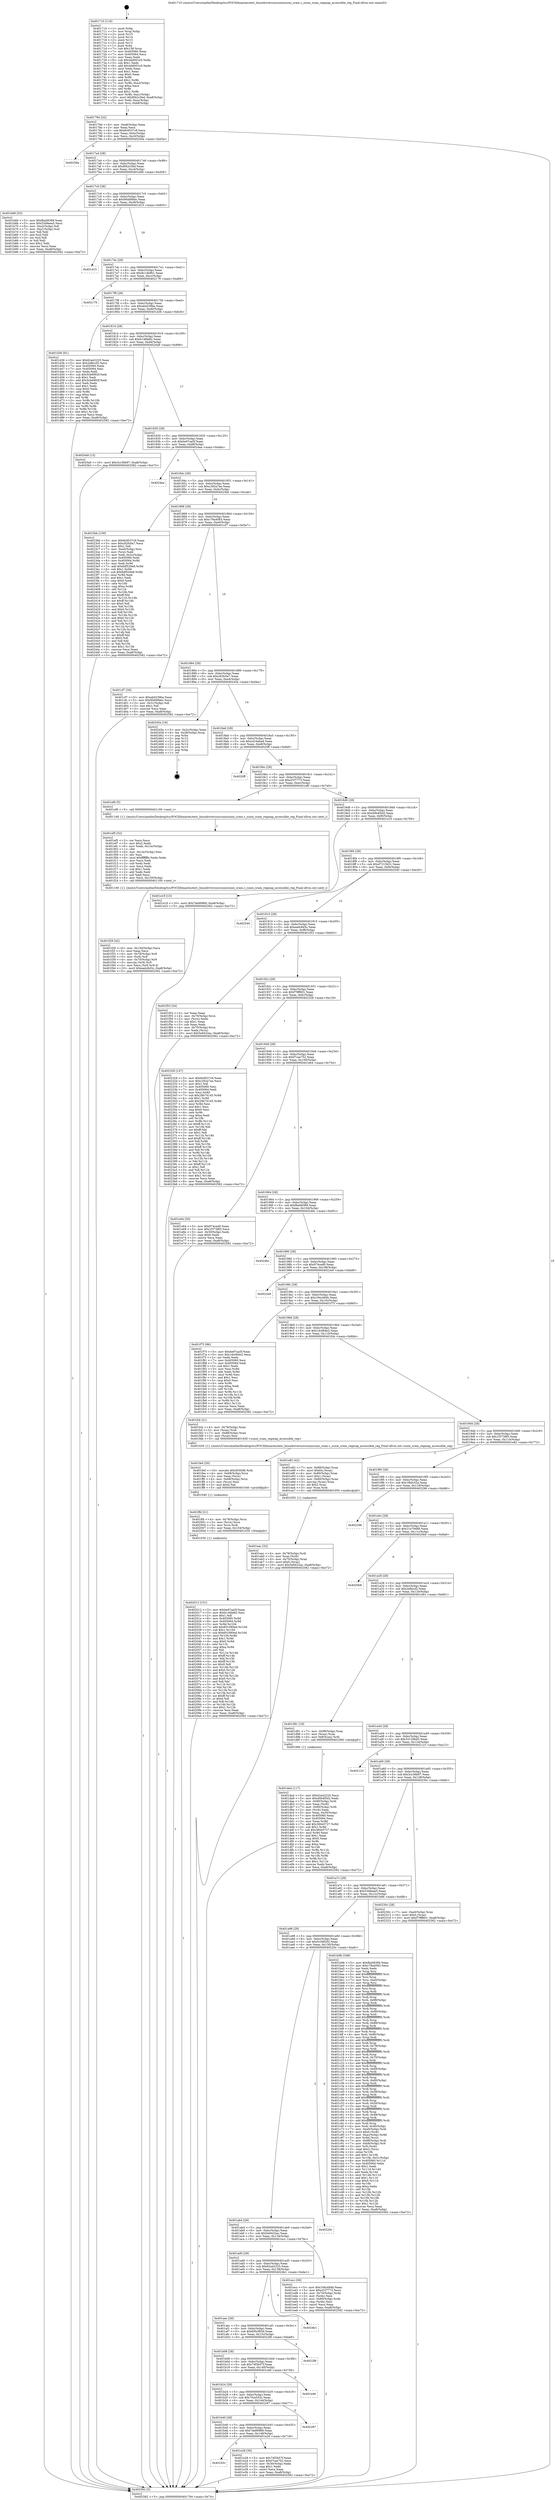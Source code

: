 digraph "0x401710" {
  label = "0x401710 (/mnt/c/Users/mathe/Desktop/tcc/POCII/binaries/extr_linuxdriverssocsunxisunxi_sram.c_sunxi_sram_regmap_accessible_reg_Final-ollvm.out::main(0))"
  labelloc = "t"
  node[shape=record]

  Entry [label="",width=0.3,height=0.3,shape=circle,fillcolor=black,style=filled]
  "0x401784" [label="{
     0x401784 [32]\l
     | [instrs]\l
     &nbsp;&nbsp;0x401784 \<+6\>: mov -0xa8(%rbp),%eax\l
     &nbsp;&nbsp;0x40178a \<+2\>: mov %eax,%ecx\l
     &nbsp;&nbsp;0x40178c \<+6\>: sub $0x8c9537c9,%ecx\l
     &nbsp;&nbsp;0x401792 \<+6\>: mov %eax,-0xbc(%rbp)\l
     &nbsp;&nbsp;0x401798 \<+6\>: mov %ecx,-0xc0(%rbp)\l
     &nbsp;&nbsp;0x40179e \<+6\>: je 000000000040256a \<main+0xe5a\>\l
  }"]
  "0x40256a" [label="{
     0x40256a\l
  }", style=dashed]
  "0x4017a4" [label="{
     0x4017a4 [28]\l
     | [instrs]\l
     &nbsp;&nbsp;0x4017a4 \<+5\>: jmp 00000000004017a9 \<main+0x99\>\l
     &nbsp;&nbsp;0x4017a9 \<+6\>: mov -0xbc(%rbp),%eax\l
     &nbsp;&nbsp;0x4017af \<+5\>: sub $0x8f42c5bd,%eax\l
     &nbsp;&nbsp;0x4017b4 \<+6\>: mov %eax,-0xc4(%rbp)\l
     &nbsp;&nbsp;0x4017ba \<+6\>: je 0000000000401b66 \<main+0x456\>\l
  }"]
  Exit [label="",width=0.3,height=0.3,shape=circle,fillcolor=black,style=filled,peripheries=2]
  "0x401b66" [label="{
     0x401b66 [53]\l
     | [instrs]\l
     &nbsp;&nbsp;0x401b66 \<+5\>: mov $0xfba08389,%eax\l
     &nbsp;&nbsp;0x401b6b \<+5\>: mov $0x53d9eee5,%ecx\l
     &nbsp;&nbsp;0x401b70 \<+6\>: mov -0xa2(%rbp),%dl\l
     &nbsp;&nbsp;0x401b76 \<+7\>: mov -0xa1(%rbp),%sil\l
     &nbsp;&nbsp;0x401b7d \<+3\>: mov %dl,%dil\l
     &nbsp;&nbsp;0x401b80 \<+3\>: and %sil,%dil\l
     &nbsp;&nbsp;0x401b83 \<+3\>: xor %sil,%dl\l
     &nbsp;&nbsp;0x401b86 \<+3\>: or %dl,%dil\l
     &nbsp;&nbsp;0x401b89 \<+4\>: test $0x1,%dil\l
     &nbsp;&nbsp;0x401b8d \<+3\>: cmovne %ecx,%eax\l
     &nbsp;&nbsp;0x401b90 \<+6\>: mov %eax,-0xa8(%rbp)\l
     &nbsp;&nbsp;0x401b96 \<+5\>: jmp 0000000000402582 \<main+0xe72\>\l
  }"]
  "0x4017c0" [label="{
     0x4017c0 [28]\l
     | [instrs]\l
     &nbsp;&nbsp;0x4017c0 \<+5\>: jmp 00000000004017c5 \<main+0xb5\>\l
     &nbsp;&nbsp;0x4017c5 \<+6\>: mov -0xbc(%rbp),%eax\l
     &nbsp;&nbsp;0x4017cb \<+5\>: sub $0x90dd9bbc,%eax\l
     &nbsp;&nbsp;0x4017d0 \<+6\>: mov %eax,-0xc8(%rbp)\l
     &nbsp;&nbsp;0x4017d6 \<+6\>: je 0000000000401d15 \<main+0x605\>\l
  }"]
  "0x402582" [label="{
     0x402582 [5]\l
     | [instrs]\l
     &nbsp;&nbsp;0x402582 \<+5\>: jmp 0000000000401784 \<main+0x74\>\l
  }"]
  "0x401710" [label="{
     0x401710 [116]\l
     | [instrs]\l
     &nbsp;&nbsp;0x401710 \<+1\>: push %rbp\l
     &nbsp;&nbsp;0x401711 \<+3\>: mov %rsp,%rbp\l
     &nbsp;&nbsp;0x401714 \<+2\>: push %r15\l
     &nbsp;&nbsp;0x401716 \<+2\>: push %r14\l
     &nbsp;&nbsp;0x401718 \<+2\>: push %r13\l
     &nbsp;&nbsp;0x40171a \<+2\>: push %r12\l
     &nbsp;&nbsp;0x40171c \<+1\>: push %rbx\l
     &nbsp;&nbsp;0x40171d \<+7\>: sub $0x158,%rsp\l
     &nbsp;&nbsp;0x401724 \<+7\>: mov 0x405060,%eax\l
     &nbsp;&nbsp;0x40172b \<+7\>: mov 0x405064,%ecx\l
     &nbsp;&nbsp;0x401732 \<+2\>: mov %eax,%edx\l
     &nbsp;&nbsp;0x401734 \<+6\>: sub $0x4dd001e5,%edx\l
     &nbsp;&nbsp;0x40173a \<+3\>: sub $0x1,%edx\l
     &nbsp;&nbsp;0x40173d \<+6\>: add $0x4dd001e5,%edx\l
     &nbsp;&nbsp;0x401743 \<+3\>: imul %edx,%eax\l
     &nbsp;&nbsp;0x401746 \<+3\>: and $0x1,%eax\l
     &nbsp;&nbsp;0x401749 \<+3\>: cmp $0x0,%eax\l
     &nbsp;&nbsp;0x40174c \<+4\>: sete %r8b\l
     &nbsp;&nbsp;0x401750 \<+4\>: and $0x1,%r8b\l
     &nbsp;&nbsp;0x401754 \<+7\>: mov %r8b,-0xa2(%rbp)\l
     &nbsp;&nbsp;0x40175b \<+3\>: cmp $0xa,%ecx\l
     &nbsp;&nbsp;0x40175e \<+4\>: setl %r8b\l
     &nbsp;&nbsp;0x401762 \<+4\>: and $0x1,%r8b\l
     &nbsp;&nbsp;0x401766 \<+7\>: mov %r8b,-0xa1(%rbp)\l
     &nbsp;&nbsp;0x40176d \<+10\>: movl $0x8f42c5bd,-0xa8(%rbp)\l
     &nbsp;&nbsp;0x401777 \<+6\>: mov %edi,-0xac(%rbp)\l
     &nbsp;&nbsp;0x40177d \<+7\>: mov %rsi,-0xb8(%rbp)\l
  }"]
  "0x402012" [label="{
     0x402012 [151]\l
     | [instrs]\l
     &nbsp;&nbsp;0x402012 \<+5\>: mov $0xbe97aa5f,%eax\l
     &nbsp;&nbsp;0x402017 \<+5\>: mov $0xb14fde82,%esi\l
     &nbsp;&nbsp;0x40201c \<+2\>: mov $0x1,%dl\l
     &nbsp;&nbsp;0x40201e \<+8\>: mov 0x405060,%r8d\l
     &nbsp;&nbsp;0x402026 \<+8\>: mov 0x405064,%r9d\l
     &nbsp;&nbsp;0x40202e \<+3\>: mov %r8d,%r10d\l
     &nbsp;&nbsp;0x402031 \<+7\>: add $0x601080ed,%r10d\l
     &nbsp;&nbsp;0x402038 \<+4\>: sub $0x1,%r10d\l
     &nbsp;&nbsp;0x40203c \<+7\>: sub $0x601080ed,%r10d\l
     &nbsp;&nbsp;0x402043 \<+4\>: imul %r10d,%r8d\l
     &nbsp;&nbsp;0x402047 \<+4\>: and $0x1,%r8d\l
     &nbsp;&nbsp;0x40204b \<+4\>: cmp $0x0,%r8d\l
     &nbsp;&nbsp;0x40204f \<+4\>: sete %r11b\l
     &nbsp;&nbsp;0x402053 \<+4\>: cmp $0xa,%r9d\l
     &nbsp;&nbsp;0x402057 \<+3\>: setl %bl\l
     &nbsp;&nbsp;0x40205a \<+3\>: mov %r11b,%r14b\l
     &nbsp;&nbsp;0x40205d \<+4\>: xor $0xff,%r14b\l
     &nbsp;&nbsp;0x402061 \<+3\>: mov %bl,%r15b\l
     &nbsp;&nbsp;0x402064 \<+4\>: xor $0xff,%r15b\l
     &nbsp;&nbsp;0x402068 \<+3\>: xor $0x0,%dl\l
     &nbsp;&nbsp;0x40206b \<+3\>: mov %r14b,%r12b\l
     &nbsp;&nbsp;0x40206e \<+4\>: and $0x0,%r12b\l
     &nbsp;&nbsp;0x402072 \<+3\>: and %dl,%r11b\l
     &nbsp;&nbsp;0x402075 \<+3\>: mov %r15b,%r13b\l
     &nbsp;&nbsp;0x402078 \<+4\>: and $0x0,%r13b\l
     &nbsp;&nbsp;0x40207c \<+2\>: and %dl,%bl\l
     &nbsp;&nbsp;0x40207e \<+3\>: or %r11b,%r12b\l
     &nbsp;&nbsp;0x402081 \<+3\>: or %bl,%r13b\l
     &nbsp;&nbsp;0x402084 \<+3\>: xor %r13b,%r12b\l
     &nbsp;&nbsp;0x402087 \<+3\>: or %r15b,%r14b\l
     &nbsp;&nbsp;0x40208a \<+4\>: xor $0xff,%r14b\l
     &nbsp;&nbsp;0x40208e \<+3\>: or $0x0,%dl\l
     &nbsp;&nbsp;0x402091 \<+3\>: and %dl,%r14b\l
     &nbsp;&nbsp;0x402094 \<+3\>: or %r14b,%r12b\l
     &nbsp;&nbsp;0x402097 \<+4\>: test $0x1,%r12b\l
     &nbsp;&nbsp;0x40209b \<+3\>: cmovne %esi,%eax\l
     &nbsp;&nbsp;0x40209e \<+6\>: mov %eax,-0xa8(%rbp)\l
     &nbsp;&nbsp;0x4020a4 \<+5\>: jmp 0000000000402582 \<main+0xe72\>\l
  }"]
  "0x401d15" [label="{
     0x401d15\l
  }", style=dashed]
  "0x4017dc" [label="{
     0x4017dc [28]\l
     | [instrs]\l
     &nbsp;&nbsp;0x4017dc \<+5\>: jmp 00000000004017e1 \<main+0xd1\>\l
     &nbsp;&nbsp;0x4017e1 \<+6\>: mov -0xbc(%rbp),%eax\l
     &nbsp;&nbsp;0x4017e7 \<+5\>: sub $0x9c14b9b1,%eax\l
     &nbsp;&nbsp;0x4017ec \<+6\>: mov %eax,-0xcc(%rbp)\l
     &nbsp;&nbsp;0x4017f2 \<+6\>: je 0000000000402179 \<main+0xa69\>\l
  }"]
  "0x401ffd" [label="{
     0x401ffd [21]\l
     | [instrs]\l
     &nbsp;&nbsp;0x401ffd \<+4\>: mov -0x78(%rbp),%rcx\l
     &nbsp;&nbsp;0x402001 \<+3\>: mov (%rcx),%rcx\l
     &nbsp;&nbsp;0x402004 \<+3\>: mov %rcx,%rdi\l
     &nbsp;&nbsp;0x402007 \<+6\>: mov %eax,-0x154(%rbp)\l
     &nbsp;&nbsp;0x40200d \<+5\>: call 0000000000401030 \<free@plt\>\l
     | [calls]\l
     &nbsp;&nbsp;0x401030 \{1\} (unknown)\l
  }"]
  "0x402179" [label="{
     0x402179\l
  }", style=dashed]
  "0x4017f8" [label="{
     0x4017f8 [28]\l
     | [instrs]\l
     &nbsp;&nbsp;0x4017f8 \<+5\>: jmp 00000000004017fd \<main+0xed\>\l
     &nbsp;&nbsp;0x4017fd \<+6\>: mov -0xbc(%rbp),%eax\l
     &nbsp;&nbsp;0x401803 \<+5\>: sub $0xabd239ba,%eax\l
     &nbsp;&nbsp;0x401808 \<+6\>: mov %eax,-0xd0(%rbp)\l
     &nbsp;&nbsp;0x40180e \<+6\>: je 0000000000401d36 \<main+0x626\>\l
  }"]
  "0x401fe0" [label="{
     0x401fe0 [29]\l
     | [instrs]\l
     &nbsp;&nbsp;0x401fe0 \<+10\>: movabs $0x4030d6,%rdi\l
     &nbsp;&nbsp;0x401fea \<+4\>: mov -0x68(%rbp),%rcx\l
     &nbsp;&nbsp;0x401fee \<+2\>: mov %eax,(%rcx)\l
     &nbsp;&nbsp;0x401ff0 \<+4\>: mov -0x68(%rbp),%rcx\l
     &nbsp;&nbsp;0x401ff4 \<+2\>: mov (%rcx),%esi\l
     &nbsp;&nbsp;0x401ff6 \<+2\>: mov $0x0,%al\l
     &nbsp;&nbsp;0x401ff8 \<+5\>: call 0000000000401040 \<printf@plt\>\l
     | [calls]\l
     &nbsp;&nbsp;0x401040 \{1\} (unknown)\l
  }"]
  "0x401d36" [label="{
     0x401d36 [91]\l
     | [instrs]\l
     &nbsp;&nbsp;0x401d36 \<+5\>: mov $0x62a42225,%eax\l
     &nbsp;&nbsp;0x401d3b \<+5\>: mov $0x2efbccf2,%ecx\l
     &nbsp;&nbsp;0x401d40 \<+7\>: mov 0x405060,%edx\l
     &nbsp;&nbsp;0x401d47 \<+7\>: mov 0x405064,%esi\l
     &nbsp;&nbsp;0x401d4e \<+2\>: mov %edx,%edi\l
     &nbsp;&nbsp;0x401d50 \<+6\>: sub $0x5cb6992f,%edi\l
     &nbsp;&nbsp;0x401d56 \<+3\>: sub $0x1,%edi\l
     &nbsp;&nbsp;0x401d59 \<+6\>: add $0x5cb6992f,%edi\l
     &nbsp;&nbsp;0x401d5f \<+3\>: imul %edi,%edx\l
     &nbsp;&nbsp;0x401d62 \<+3\>: and $0x1,%edx\l
     &nbsp;&nbsp;0x401d65 \<+3\>: cmp $0x0,%edx\l
     &nbsp;&nbsp;0x401d68 \<+4\>: sete %r8b\l
     &nbsp;&nbsp;0x401d6c \<+3\>: cmp $0xa,%esi\l
     &nbsp;&nbsp;0x401d6f \<+4\>: setl %r9b\l
     &nbsp;&nbsp;0x401d73 \<+3\>: mov %r8b,%r10b\l
     &nbsp;&nbsp;0x401d76 \<+3\>: and %r9b,%r10b\l
     &nbsp;&nbsp;0x401d79 \<+3\>: xor %r9b,%r8b\l
     &nbsp;&nbsp;0x401d7c \<+3\>: or %r8b,%r10b\l
     &nbsp;&nbsp;0x401d7f \<+4\>: test $0x1,%r10b\l
     &nbsp;&nbsp;0x401d83 \<+3\>: cmovne %ecx,%eax\l
     &nbsp;&nbsp;0x401d86 \<+6\>: mov %eax,-0xa8(%rbp)\l
     &nbsp;&nbsp;0x401d8c \<+5\>: jmp 0000000000402582 \<main+0xe72\>\l
  }"]
  "0x401814" [label="{
     0x401814 [28]\l
     | [instrs]\l
     &nbsp;&nbsp;0x401814 \<+5\>: jmp 0000000000401819 \<main+0x109\>\l
     &nbsp;&nbsp;0x401819 \<+6\>: mov -0xbc(%rbp),%eax\l
     &nbsp;&nbsp;0x40181f \<+5\>: sub $0xb14fde82,%eax\l
     &nbsp;&nbsp;0x401824 \<+6\>: mov %eax,-0xd4(%rbp)\l
     &nbsp;&nbsp;0x40182a \<+6\>: je 00000000004020a9 \<main+0x999\>\l
  }"]
  "0x401f29" [label="{
     0x401f29 [42]\l
     | [instrs]\l
     &nbsp;&nbsp;0x401f29 \<+6\>: mov -0x150(%rbp),%ecx\l
     &nbsp;&nbsp;0x401f2f \<+3\>: imul %eax,%ecx\l
     &nbsp;&nbsp;0x401f32 \<+4\>: mov -0x78(%rbp),%r8\l
     &nbsp;&nbsp;0x401f36 \<+3\>: mov (%r8),%r8\l
     &nbsp;&nbsp;0x401f39 \<+4\>: mov -0x70(%rbp),%r9\l
     &nbsp;&nbsp;0x401f3d \<+3\>: movslq (%r9),%r9\l
     &nbsp;&nbsp;0x401f40 \<+4\>: mov %ecx,(%r8,%r9,4)\l
     &nbsp;&nbsp;0x401f44 \<+10\>: movl $0xeadc6d3c,-0xa8(%rbp)\l
     &nbsp;&nbsp;0x401f4e \<+5\>: jmp 0000000000402582 \<main+0xe72\>\l
  }"]
  "0x4020a9" [label="{
     0x4020a9 [15]\l
     | [instrs]\l
     &nbsp;&nbsp;0x4020a9 \<+10\>: movl $0x3cc36b97,-0xa8(%rbp)\l
     &nbsp;&nbsp;0x4020b3 \<+5\>: jmp 0000000000402582 \<main+0xe72\>\l
  }"]
  "0x401830" [label="{
     0x401830 [28]\l
     | [instrs]\l
     &nbsp;&nbsp;0x401830 \<+5\>: jmp 0000000000401835 \<main+0x125\>\l
     &nbsp;&nbsp;0x401835 \<+6\>: mov -0xbc(%rbp),%eax\l
     &nbsp;&nbsp;0x40183b \<+5\>: sub $0xbe97aa5f,%eax\l
     &nbsp;&nbsp;0x401840 \<+6\>: mov %eax,-0xd8(%rbp)\l
     &nbsp;&nbsp;0x401846 \<+6\>: je 00000000004024ea \<main+0xdda\>\l
  }"]
  "0x401ef5" [label="{
     0x401ef5 [52]\l
     | [instrs]\l
     &nbsp;&nbsp;0x401ef5 \<+2\>: xor %ecx,%ecx\l
     &nbsp;&nbsp;0x401ef7 \<+5\>: mov $0x2,%edx\l
     &nbsp;&nbsp;0x401efc \<+6\>: mov %edx,-0x14c(%rbp)\l
     &nbsp;&nbsp;0x401f02 \<+1\>: cltd\l
     &nbsp;&nbsp;0x401f03 \<+6\>: mov -0x14c(%rbp),%esi\l
     &nbsp;&nbsp;0x401f09 \<+2\>: idiv %esi\l
     &nbsp;&nbsp;0x401f0b \<+6\>: imul $0xfffffffe,%edx,%edx\l
     &nbsp;&nbsp;0x401f11 \<+2\>: mov %ecx,%edi\l
     &nbsp;&nbsp;0x401f13 \<+2\>: sub %edx,%edi\l
     &nbsp;&nbsp;0x401f15 \<+2\>: mov %ecx,%edx\l
     &nbsp;&nbsp;0x401f17 \<+3\>: sub $0x1,%edx\l
     &nbsp;&nbsp;0x401f1a \<+2\>: add %edx,%edi\l
     &nbsp;&nbsp;0x401f1c \<+2\>: sub %edi,%ecx\l
     &nbsp;&nbsp;0x401f1e \<+6\>: mov %ecx,-0x150(%rbp)\l
     &nbsp;&nbsp;0x401f24 \<+5\>: call 0000000000401160 \<next_i\>\l
     | [calls]\l
     &nbsp;&nbsp;0x401160 \{1\} (/mnt/c/Users/mathe/Desktop/tcc/POCII/binaries/extr_linuxdriverssocsunxisunxi_sram.c_sunxi_sram_regmap_accessible_reg_Final-ollvm.out::next_i)\l
  }"]
  "0x4024ea" [label="{
     0x4024ea\l
  }", style=dashed]
  "0x40184c" [label="{
     0x40184c [28]\l
     | [instrs]\l
     &nbsp;&nbsp;0x40184c \<+5\>: jmp 0000000000401851 \<main+0x141\>\l
     &nbsp;&nbsp;0x401851 \<+6\>: mov -0xbc(%rbp),%eax\l
     &nbsp;&nbsp;0x401857 \<+5\>: sub $0xc292a7ae,%eax\l
     &nbsp;&nbsp;0x40185c \<+6\>: mov %eax,-0xdc(%rbp)\l
     &nbsp;&nbsp;0x401862 \<+6\>: je 00000000004023bb \<main+0xcab\>\l
  }"]
  "0x401eac" [label="{
     0x401eac [32]\l
     | [instrs]\l
     &nbsp;&nbsp;0x401eac \<+4\>: mov -0x78(%rbp),%rdi\l
     &nbsp;&nbsp;0x401eb0 \<+3\>: mov %rax,(%rdi)\l
     &nbsp;&nbsp;0x401eb3 \<+4\>: mov -0x70(%rbp),%rax\l
     &nbsp;&nbsp;0x401eb7 \<+6\>: movl $0x0,(%rax)\l
     &nbsp;&nbsp;0x401ebd \<+10\>: movl $0x5e9432ac,-0xa8(%rbp)\l
     &nbsp;&nbsp;0x401ec7 \<+5\>: jmp 0000000000402582 \<main+0xe72\>\l
  }"]
  "0x4023bb" [label="{
     0x4023bb [159]\l
     | [instrs]\l
     &nbsp;&nbsp;0x4023bb \<+5\>: mov $0x8c9537c9,%eax\l
     &nbsp;&nbsp;0x4023c0 \<+5\>: mov $0xc82fc0a7,%ecx\l
     &nbsp;&nbsp;0x4023c5 \<+2\>: mov $0x1,%dl\l
     &nbsp;&nbsp;0x4023c7 \<+7\>: mov -0xa0(%rbp),%rsi\l
     &nbsp;&nbsp;0x4023ce \<+2\>: mov (%rsi),%edi\l
     &nbsp;&nbsp;0x4023d0 \<+3\>: mov %edi,-0x2c(%rbp)\l
     &nbsp;&nbsp;0x4023d3 \<+7\>: mov 0x405060,%edi\l
     &nbsp;&nbsp;0x4023da \<+8\>: mov 0x405064,%r8d\l
     &nbsp;&nbsp;0x4023e2 \<+3\>: mov %edi,%r9d\l
     &nbsp;&nbsp;0x4023e5 \<+7\>: add $0x6df529e8,%r9d\l
     &nbsp;&nbsp;0x4023ec \<+4\>: sub $0x1,%r9d\l
     &nbsp;&nbsp;0x4023f0 \<+7\>: sub $0x6df529e8,%r9d\l
     &nbsp;&nbsp;0x4023f7 \<+4\>: imul %r9d,%edi\l
     &nbsp;&nbsp;0x4023fb \<+3\>: and $0x1,%edi\l
     &nbsp;&nbsp;0x4023fe \<+3\>: cmp $0x0,%edi\l
     &nbsp;&nbsp;0x402401 \<+4\>: sete %r10b\l
     &nbsp;&nbsp;0x402405 \<+4\>: cmp $0xa,%r8d\l
     &nbsp;&nbsp;0x402409 \<+4\>: setl %r11b\l
     &nbsp;&nbsp;0x40240d \<+3\>: mov %r10b,%bl\l
     &nbsp;&nbsp;0x402410 \<+3\>: xor $0xff,%bl\l
     &nbsp;&nbsp;0x402413 \<+3\>: mov %r11b,%r14b\l
     &nbsp;&nbsp;0x402416 \<+4\>: xor $0xff,%r14b\l
     &nbsp;&nbsp;0x40241a \<+3\>: xor $0x0,%dl\l
     &nbsp;&nbsp;0x40241d \<+3\>: mov %bl,%r15b\l
     &nbsp;&nbsp;0x402420 \<+4\>: and $0x0,%r15b\l
     &nbsp;&nbsp;0x402424 \<+3\>: and %dl,%r10b\l
     &nbsp;&nbsp;0x402427 \<+3\>: mov %r14b,%r12b\l
     &nbsp;&nbsp;0x40242a \<+4\>: and $0x0,%r12b\l
     &nbsp;&nbsp;0x40242e \<+3\>: and %dl,%r11b\l
     &nbsp;&nbsp;0x402431 \<+3\>: or %r10b,%r15b\l
     &nbsp;&nbsp;0x402434 \<+3\>: or %r11b,%r12b\l
     &nbsp;&nbsp;0x402437 \<+3\>: xor %r12b,%r15b\l
     &nbsp;&nbsp;0x40243a \<+3\>: or %r14b,%bl\l
     &nbsp;&nbsp;0x40243d \<+3\>: xor $0xff,%bl\l
     &nbsp;&nbsp;0x402440 \<+3\>: or $0x0,%dl\l
     &nbsp;&nbsp;0x402443 \<+2\>: and %dl,%bl\l
     &nbsp;&nbsp;0x402445 \<+3\>: or %bl,%r15b\l
     &nbsp;&nbsp;0x402448 \<+4\>: test $0x1,%r15b\l
     &nbsp;&nbsp;0x40244c \<+3\>: cmovne %ecx,%eax\l
     &nbsp;&nbsp;0x40244f \<+6\>: mov %eax,-0xa8(%rbp)\l
     &nbsp;&nbsp;0x402455 \<+5\>: jmp 0000000000402582 \<main+0xe72\>\l
  }"]
  "0x401868" [label="{
     0x401868 [28]\l
     | [instrs]\l
     &nbsp;&nbsp;0x401868 \<+5\>: jmp 000000000040186d \<main+0x15d\>\l
     &nbsp;&nbsp;0x40186d \<+6\>: mov -0xbc(%rbp),%eax\l
     &nbsp;&nbsp;0x401873 \<+5\>: sub $0xc78a4083,%eax\l
     &nbsp;&nbsp;0x401878 \<+6\>: mov %eax,-0xe0(%rbp)\l
     &nbsp;&nbsp;0x40187e \<+6\>: je 0000000000401cf7 \<main+0x5e7\>\l
  }"]
  "0x401b5c" [label="{
     0x401b5c\l
  }", style=dashed]
  "0x401cf7" [label="{
     0x401cf7 [30]\l
     | [instrs]\l
     &nbsp;&nbsp;0x401cf7 \<+5\>: mov $0xabd239ba,%eax\l
     &nbsp;&nbsp;0x401cfc \<+5\>: mov $0x90dd9bbc,%ecx\l
     &nbsp;&nbsp;0x401d01 \<+3\>: mov -0x31(%rbp),%dl\l
     &nbsp;&nbsp;0x401d04 \<+3\>: test $0x1,%dl\l
     &nbsp;&nbsp;0x401d07 \<+3\>: cmovne %ecx,%eax\l
     &nbsp;&nbsp;0x401d0a \<+6\>: mov %eax,-0xa8(%rbp)\l
     &nbsp;&nbsp;0x401d10 \<+5\>: jmp 0000000000402582 \<main+0xe72\>\l
  }"]
  "0x401884" [label="{
     0x401884 [28]\l
     | [instrs]\l
     &nbsp;&nbsp;0x401884 \<+5\>: jmp 0000000000401889 \<main+0x179\>\l
     &nbsp;&nbsp;0x401889 \<+6\>: mov -0xbc(%rbp),%eax\l
     &nbsp;&nbsp;0x40188f \<+5\>: sub $0xc82fc0a7,%eax\l
     &nbsp;&nbsp;0x401894 \<+6\>: mov %eax,-0xe4(%rbp)\l
     &nbsp;&nbsp;0x40189a \<+6\>: je 000000000040245a \<main+0xd4a\>\l
  }"]
  "0x401e28" [label="{
     0x401e28 [30]\l
     | [instrs]\l
     &nbsp;&nbsp;0x401e28 \<+5\>: mov $0x74f3b57f,%eax\l
     &nbsp;&nbsp;0x401e2d \<+5\>: mov $0xf7cae752,%ecx\l
     &nbsp;&nbsp;0x401e32 \<+3\>: mov -0x30(%rbp),%edx\l
     &nbsp;&nbsp;0x401e35 \<+3\>: cmp $0x1,%edx\l
     &nbsp;&nbsp;0x401e38 \<+3\>: cmovl %ecx,%eax\l
     &nbsp;&nbsp;0x401e3b \<+6\>: mov %eax,-0xa8(%rbp)\l
     &nbsp;&nbsp;0x401e41 \<+5\>: jmp 0000000000402582 \<main+0xe72\>\l
  }"]
  "0x40245a" [label="{
     0x40245a [18]\l
     | [instrs]\l
     &nbsp;&nbsp;0x40245a \<+3\>: mov -0x2c(%rbp),%eax\l
     &nbsp;&nbsp;0x40245d \<+4\>: lea -0x28(%rbp),%rsp\l
     &nbsp;&nbsp;0x402461 \<+1\>: pop %rbx\l
     &nbsp;&nbsp;0x402462 \<+2\>: pop %r12\l
     &nbsp;&nbsp;0x402464 \<+2\>: pop %r13\l
     &nbsp;&nbsp;0x402466 \<+2\>: pop %r14\l
     &nbsp;&nbsp;0x402468 \<+2\>: pop %r15\l
     &nbsp;&nbsp;0x40246a \<+1\>: pop %rbp\l
     &nbsp;&nbsp;0x40246b \<+1\>: ret\l
  }"]
  "0x4018a0" [label="{
     0x4018a0 [28]\l
     | [instrs]\l
     &nbsp;&nbsp;0x4018a0 \<+5\>: jmp 00000000004018a5 \<main+0x195\>\l
     &nbsp;&nbsp;0x4018a5 \<+6\>: mov -0xbc(%rbp),%eax\l
     &nbsp;&nbsp;0x4018ab \<+5\>: sub $0xcd16abad,%eax\l
     &nbsp;&nbsp;0x4018b0 \<+6\>: mov %eax,-0xe8(%rbp)\l
     &nbsp;&nbsp;0x4018b6 \<+6\>: je 00000000004020ff \<main+0x9ef\>\l
  }"]
  "0x401b40" [label="{
     0x401b40 [28]\l
     | [instrs]\l
     &nbsp;&nbsp;0x401b40 \<+5\>: jmp 0000000000401b45 \<main+0x435\>\l
     &nbsp;&nbsp;0x401b45 \<+6\>: mov -0xbc(%rbp),%eax\l
     &nbsp;&nbsp;0x401b4b \<+5\>: sub $0x7de89989,%eax\l
     &nbsp;&nbsp;0x401b50 \<+6\>: mov %eax,-0x148(%rbp)\l
     &nbsp;&nbsp;0x401b56 \<+6\>: je 0000000000401e28 \<main+0x718\>\l
  }"]
  "0x4020ff" [label="{
     0x4020ff\l
  }", style=dashed]
  "0x4018bc" [label="{
     0x4018bc [28]\l
     | [instrs]\l
     &nbsp;&nbsp;0x4018bc \<+5\>: jmp 00000000004018c1 \<main+0x1b1\>\l
     &nbsp;&nbsp;0x4018c1 \<+6\>: mov -0xbc(%rbp),%eax\l
     &nbsp;&nbsp;0x4018c7 \<+5\>: sub $0xcf1f7773,%eax\l
     &nbsp;&nbsp;0x4018cc \<+6\>: mov %eax,-0xec(%rbp)\l
     &nbsp;&nbsp;0x4018d2 \<+6\>: je 0000000000401ef0 \<main+0x7e0\>\l
  }"]
  "0x402287" [label="{
     0x402287\l
  }", style=dashed]
  "0x401ef0" [label="{
     0x401ef0 [5]\l
     | [instrs]\l
     &nbsp;&nbsp;0x401ef0 \<+5\>: call 0000000000401160 \<next_i\>\l
     | [calls]\l
     &nbsp;&nbsp;0x401160 \{1\} (/mnt/c/Users/mathe/Desktop/tcc/POCII/binaries/extr_linuxdriverssocsunxisunxi_sram.c_sunxi_sram_regmap_accessible_reg_Final-ollvm.out::next_i)\l
  }"]
  "0x4018d8" [label="{
     0x4018d8 [28]\l
     | [instrs]\l
     &nbsp;&nbsp;0x4018d8 \<+5\>: jmp 00000000004018dd \<main+0x1cd\>\l
     &nbsp;&nbsp;0x4018dd \<+6\>: mov -0xbc(%rbp),%eax\l
     &nbsp;&nbsp;0x4018e3 \<+5\>: sub $0xd0b4f5d2,%eax\l
     &nbsp;&nbsp;0x4018e8 \<+6\>: mov %eax,-0xf0(%rbp)\l
     &nbsp;&nbsp;0x4018ee \<+6\>: je 0000000000401e19 \<main+0x709\>\l
  }"]
  "0x401b24" [label="{
     0x401b24 [28]\l
     | [instrs]\l
     &nbsp;&nbsp;0x401b24 \<+5\>: jmp 0000000000401b29 \<main+0x419\>\l
     &nbsp;&nbsp;0x401b29 \<+6\>: mov -0xbc(%rbp),%eax\l
     &nbsp;&nbsp;0x401b2f \<+5\>: sub $0x75ce552c,%eax\l
     &nbsp;&nbsp;0x401b34 \<+6\>: mov %eax,-0x144(%rbp)\l
     &nbsp;&nbsp;0x401b3a \<+6\>: je 0000000000402287 \<main+0xb77\>\l
  }"]
  "0x401e19" [label="{
     0x401e19 [15]\l
     | [instrs]\l
     &nbsp;&nbsp;0x401e19 \<+10\>: movl $0x7de89989,-0xa8(%rbp)\l
     &nbsp;&nbsp;0x401e23 \<+5\>: jmp 0000000000402582 \<main+0xe72\>\l
  }"]
  "0x4018f4" [label="{
     0x4018f4 [28]\l
     | [instrs]\l
     &nbsp;&nbsp;0x4018f4 \<+5\>: jmp 00000000004018f9 \<main+0x1e9\>\l
     &nbsp;&nbsp;0x4018f9 \<+6\>: mov -0xbc(%rbp),%eax\l
     &nbsp;&nbsp;0x4018ff \<+5\>: sub $0xd7215b51,%eax\l
     &nbsp;&nbsp;0x401904 \<+6\>: mov %eax,-0xf4(%rbp)\l
     &nbsp;&nbsp;0x40190a \<+6\>: je 0000000000402540 \<main+0xe30\>\l
  }"]
  "0x401e46" [label="{
     0x401e46\l
  }", style=dashed]
  "0x402540" [label="{
     0x402540\l
  }", style=dashed]
  "0x401910" [label="{
     0x401910 [28]\l
     | [instrs]\l
     &nbsp;&nbsp;0x401910 \<+5\>: jmp 0000000000401915 \<main+0x205\>\l
     &nbsp;&nbsp;0x401915 \<+6\>: mov -0xbc(%rbp),%eax\l
     &nbsp;&nbsp;0x40191b \<+5\>: sub $0xeadc6d3c,%eax\l
     &nbsp;&nbsp;0x401920 \<+6\>: mov %eax,-0xf8(%rbp)\l
     &nbsp;&nbsp;0x401926 \<+6\>: je 0000000000401f53 \<main+0x843\>\l
  }"]
  "0x401b08" [label="{
     0x401b08 [28]\l
     | [instrs]\l
     &nbsp;&nbsp;0x401b08 \<+5\>: jmp 0000000000401b0d \<main+0x3fd\>\l
     &nbsp;&nbsp;0x401b0d \<+6\>: mov -0xbc(%rbp),%eax\l
     &nbsp;&nbsp;0x401b13 \<+5\>: sub $0x74f3b57f,%eax\l
     &nbsp;&nbsp;0x401b18 \<+6\>: mov %eax,-0x140(%rbp)\l
     &nbsp;&nbsp;0x401b1e \<+6\>: je 0000000000401e46 \<main+0x736\>\l
  }"]
  "0x401f53" [label="{
     0x401f53 [34]\l
     | [instrs]\l
     &nbsp;&nbsp;0x401f53 \<+2\>: xor %eax,%eax\l
     &nbsp;&nbsp;0x401f55 \<+4\>: mov -0x70(%rbp),%rcx\l
     &nbsp;&nbsp;0x401f59 \<+2\>: mov (%rcx),%edx\l
     &nbsp;&nbsp;0x401f5b \<+3\>: sub $0x1,%eax\l
     &nbsp;&nbsp;0x401f5e \<+2\>: sub %eax,%edx\l
     &nbsp;&nbsp;0x401f60 \<+4\>: mov -0x70(%rbp),%rcx\l
     &nbsp;&nbsp;0x401f64 \<+2\>: mov %edx,(%rcx)\l
     &nbsp;&nbsp;0x401f66 \<+10\>: movl $0x5e9432ac,-0xa8(%rbp)\l
     &nbsp;&nbsp;0x401f70 \<+5\>: jmp 0000000000402582 \<main+0xe72\>\l
  }"]
  "0x40192c" [label="{
     0x40192c [28]\l
     | [instrs]\l
     &nbsp;&nbsp;0x40192c \<+5\>: jmp 0000000000401931 \<main+0x221\>\l
     &nbsp;&nbsp;0x401931 \<+6\>: mov -0xbc(%rbp),%eax\l
     &nbsp;&nbsp;0x401937 \<+5\>: sub $0xf79ff601,%eax\l
     &nbsp;&nbsp;0x40193c \<+6\>: mov %eax,-0xfc(%rbp)\l
     &nbsp;&nbsp;0x401942 \<+6\>: je 0000000000402328 \<main+0xc18\>\l
  }"]
  "0x4022f8" [label="{
     0x4022f8\l
  }", style=dashed]
  "0x402328" [label="{
     0x402328 [147]\l
     | [instrs]\l
     &nbsp;&nbsp;0x402328 \<+5\>: mov $0x8c9537c9,%eax\l
     &nbsp;&nbsp;0x40232d \<+5\>: mov $0xc292a7ae,%ecx\l
     &nbsp;&nbsp;0x402332 \<+2\>: mov $0x1,%dl\l
     &nbsp;&nbsp;0x402334 \<+7\>: mov 0x405060,%esi\l
     &nbsp;&nbsp;0x40233b \<+7\>: mov 0x405064,%edi\l
     &nbsp;&nbsp;0x402342 \<+3\>: mov %esi,%r8d\l
     &nbsp;&nbsp;0x402345 \<+7\>: sub $0x29b74145,%r8d\l
     &nbsp;&nbsp;0x40234c \<+4\>: sub $0x1,%r8d\l
     &nbsp;&nbsp;0x402350 \<+7\>: add $0x29b74145,%r8d\l
     &nbsp;&nbsp;0x402357 \<+4\>: imul %r8d,%esi\l
     &nbsp;&nbsp;0x40235b \<+3\>: and $0x1,%esi\l
     &nbsp;&nbsp;0x40235e \<+3\>: cmp $0x0,%esi\l
     &nbsp;&nbsp;0x402361 \<+4\>: sete %r9b\l
     &nbsp;&nbsp;0x402365 \<+3\>: cmp $0xa,%edi\l
     &nbsp;&nbsp;0x402368 \<+4\>: setl %r10b\l
     &nbsp;&nbsp;0x40236c \<+3\>: mov %r9b,%r11b\l
     &nbsp;&nbsp;0x40236f \<+4\>: xor $0xff,%r11b\l
     &nbsp;&nbsp;0x402373 \<+3\>: mov %r10b,%bl\l
     &nbsp;&nbsp;0x402376 \<+3\>: xor $0xff,%bl\l
     &nbsp;&nbsp;0x402379 \<+3\>: xor $0x1,%dl\l
     &nbsp;&nbsp;0x40237c \<+3\>: mov %r11b,%r14b\l
     &nbsp;&nbsp;0x40237f \<+4\>: and $0xff,%r14b\l
     &nbsp;&nbsp;0x402383 \<+3\>: and %dl,%r9b\l
     &nbsp;&nbsp;0x402386 \<+3\>: mov %bl,%r15b\l
     &nbsp;&nbsp;0x402389 \<+4\>: and $0xff,%r15b\l
     &nbsp;&nbsp;0x40238d \<+3\>: and %dl,%r10b\l
     &nbsp;&nbsp;0x402390 \<+3\>: or %r9b,%r14b\l
     &nbsp;&nbsp;0x402393 \<+3\>: or %r10b,%r15b\l
     &nbsp;&nbsp;0x402396 \<+3\>: xor %r15b,%r14b\l
     &nbsp;&nbsp;0x402399 \<+3\>: or %bl,%r11b\l
     &nbsp;&nbsp;0x40239c \<+4\>: xor $0xff,%r11b\l
     &nbsp;&nbsp;0x4023a0 \<+3\>: or $0x1,%dl\l
     &nbsp;&nbsp;0x4023a3 \<+3\>: and %dl,%r11b\l
     &nbsp;&nbsp;0x4023a6 \<+3\>: or %r11b,%r14b\l
     &nbsp;&nbsp;0x4023a9 \<+4\>: test $0x1,%r14b\l
     &nbsp;&nbsp;0x4023ad \<+3\>: cmovne %ecx,%eax\l
     &nbsp;&nbsp;0x4023b0 \<+6\>: mov %eax,-0xa8(%rbp)\l
     &nbsp;&nbsp;0x4023b6 \<+5\>: jmp 0000000000402582 \<main+0xe72\>\l
  }"]
  "0x401948" [label="{
     0x401948 [28]\l
     | [instrs]\l
     &nbsp;&nbsp;0x401948 \<+5\>: jmp 000000000040194d \<main+0x23d\>\l
     &nbsp;&nbsp;0x40194d \<+6\>: mov -0xbc(%rbp),%eax\l
     &nbsp;&nbsp;0x401953 \<+5\>: sub $0xf7cae752,%eax\l
     &nbsp;&nbsp;0x401958 \<+6\>: mov %eax,-0x100(%rbp)\l
     &nbsp;&nbsp;0x40195e \<+6\>: je 0000000000401e64 \<main+0x754\>\l
  }"]
  "0x401aec" [label="{
     0x401aec [28]\l
     | [instrs]\l
     &nbsp;&nbsp;0x401aec \<+5\>: jmp 0000000000401af1 \<main+0x3e1\>\l
     &nbsp;&nbsp;0x401af1 \<+6\>: mov -0xbc(%rbp),%eax\l
     &nbsp;&nbsp;0x401af7 \<+5\>: sub $0x695cf83d,%eax\l
     &nbsp;&nbsp;0x401afc \<+6\>: mov %eax,-0x13c(%rbp)\l
     &nbsp;&nbsp;0x401b02 \<+6\>: je 00000000004022f8 \<main+0xbe8\>\l
  }"]
  "0x401e64" [label="{
     0x401e64 [30]\l
     | [instrs]\l
     &nbsp;&nbsp;0x401e64 \<+5\>: mov $0x974ced0,%eax\l
     &nbsp;&nbsp;0x401e69 \<+5\>: mov $0x1f3738f3,%ecx\l
     &nbsp;&nbsp;0x401e6e \<+3\>: mov -0x30(%rbp),%edx\l
     &nbsp;&nbsp;0x401e71 \<+3\>: cmp $0x0,%edx\l
     &nbsp;&nbsp;0x401e74 \<+3\>: cmove %ecx,%eax\l
     &nbsp;&nbsp;0x401e77 \<+6\>: mov %eax,-0xa8(%rbp)\l
     &nbsp;&nbsp;0x401e7d \<+5\>: jmp 0000000000402582 \<main+0xe72\>\l
  }"]
  "0x401964" [label="{
     0x401964 [28]\l
     | [instrs]\l
     &nbsp;&nbsp;0x401964 \<+5\>: jmp 0000000000401969 \<main+0x259\>\l
     &nbsp;&nbsp;0x401969 \<+6\>: mov -0xbc(%rbp),%eax\l
     &nbsp;&nbsp;0x40196f \<+5\>: sub $0xfba08389,%eax\l
     &nbsp;&nbsp;0x401974 \<+6\>: mov %eax,-0x104(%rbp)\l
     &nbsp;&nbsp;0x40197a \<+6\>: je 000000000040246c \<main+0xd5c\>\l
  }"]
  "0x4024b1" [label="{
     0x4024b1\l
  }", style=dashed]
  "0x40246c" [label="{
     0x40246c\l
  }", style=dashed]
  "0x401980" [label="{
     0x401980 [28]\l
     | [instrs]\l
     &nbsp;&nbsp;0x401980 \<+5\>: jmp 0000000000401985 \<main+0x275\>\l
     &nbsp;&nbsp;0x401985 \<+6\>: mov -0xbc(%rbp),%eax\l
     &nbsp;&nbsp;0x40198b \<+5\>: sub $0x974ced0,%eax\l
     &nbsp;&nbsp;0x401990 \<+6\>: mov %eax,-0x108(%rbp)\l
     &nbsp;&nbsp;0x401996 \<+6\>: je 00000000004022e9 \<main+0xbd9\>\l
  }"]
  "0x401ad0" [label="{
     0x401ad0 [28]\l
     | [instrs]\l
     &nbsp;&nbsp;0x401ad0 \<+5\>: jmp 0000000000401ad5 \<main+0x3c5\>\l
     &nbsp;&nbsp;0x401ad5 \<+6\>: mov -0xbc(%rbp),%eax\l
     &nbsp;&nbsp;0x401adb \<+5\>: sub $0x62a42225,%eax\l
     &nbsp;&nbsp;0x401ae0 \<+6\>: mov %eax,-0x138(%rbp)\l
     &nbsp;&nbsp;0x401ae6 \<+6\>: je 00000000004024b1 \<main+0xda1\>\l
  }"]
  "0x4022e9" [label="{
     0x4022e9\l
  }", style=dashed]
  "0x40199c" [label="{
     0x40199c [28]\l
     | [instrs]\l
     &nbsp;&nbsp;0x40199c \<+5\>: jmp 00000000004019a1 \<main+0x291\>\l
     &nbsp;&nbsp;0x4019a1 \<+6\>: mov -0xbc(%rbp),%eax\l
     &nbsp;&nbsp;0x4019a7 \<+5\>: sub $0x194c494b,%eax\l
     &nbsp;&nbsp;0x4019ac \<+6\>: mov %eax,-0x10c(%rbp)\l
     &nbsp;&nbsp;0x4019b2 \<+6\>: je 0000000000401f75 \<main+0x865\>\l
  }"]
  "0x401ecc" [label="{
     0x401ecc [36]\l
     | [instrs]\l
     &nbsp;&nbsp;0x401ecc \<+5\>: mov $0x194c494b,%eax\l
     &nbsp;&nbsp;0x401ed1 \<+5\>: mov $0xcf1f7773,%ecx\l
     &nbsp;&nbsp;0x401ed6 \<+4\>: mov -0x70(%rbp),%rdx\l
     &nbsp;&nbsp;0x401eda \<+2\>: mov (%rdx),%esi\l
     &nbsp;&nbsp;0x401edc \<+4\>: mov -0x80(%rbp),%rdx\l
     &nbsp;&nbsp;0x401ee0 \<+2\>: cmp (%rdx),%esi\l
     &nbsp;&nbsp;0x401ee2 \<+3\>: cmovl %ecx,%eax\l
     &nbsp;&nbsp;0x401ee5 \<+6\>: mov %eax,-0xa8(%rbp)\l
     &nbsp;&nbsp;0x401eeb \<+5\>: jmp 0000000000402582 \<main+0xe72\>\l
  }"]
  "0x401f75" [label="{
     0x401f75 [86]\l
     | [instrs]\l
     &nbsp;&nbsp;0x401f75 \<+5\>: mov $0xbe97aa5f,%eax\l
     &nbsp;&nbsp;0x401f7a \<+5\>: mov $0x1dc084e2,%ecx\l
     &nbsp;&nbsp;0x401f7f \<+2\>: xor %edx,%edx\l
     &nbsp;&nbsp;0x401f81 \<+7\>: mov 0x405060,%esi\l
     &nbsp;&nbsp;0x401f88 \<+7\>: mov 0x405064,%edi\l
     &nbsp;&nbsp;0x401f8f \<+3\>: sub $0x1,%edx\l
     &nbsp;&nbsp;0x401f92 \<+3\>: mov %esi,%r8d\l
     &nbsp;&nbsp;0x401f95 \<+3\>: add %edx,%r8d\l
     &nbsp;&nbsp;0x401f98 \<+4\>: imul %r8d,%esi\l
     &nbsp;&nbsp;0x401f9c \<+3\>: and $0x1,%esi\l
     &nbsp;&nbsp;0x401f9f \<+3\>: cmp $0x0,%esi\l
     &nbsp;&nbsp;0x401fa2 \<+4\>: sete %r9b\l
     &nbsp;&nbsp;0x401fa6 \<+3\>: cmp $0xa,%edi\l
     &nbsp;&nbsp;0x401fa9 \<+4\>: setl %r10b\l
     &nbsp;&nbsp;0x401fad \<+3\>: mov %r9b,%r11b\l
     &nbsp;&nbsp;0x401fb0 \<+3\>: and %r10b,%r11b\l
     &nbsp;&nbsp;0x401fb3 \<+3\>: xor %r10b,%r9b\l
     &nbsp;&nbsp;0x401fb6 \<+3\>: or %r9b,%r11b\l
     &nbsp;&nbsp;0x401fb9 \<+4\>: test $0x1,%r11b\l
     &nbsp;&nbsp;0x401fbd \<+3\>: cmovne %ecx,%eax\l
     &nbsp;&nbsp;0x401fc0 \<+6\>: mov %eax,-0xa8(%rbp)\l
     &nbsp;&nbsp;0x401fc6 \<+5\>: jmp 0000000000402582 \<main+0xe72\>\l
  }"]
  "0x4019b8" [label="{
     0x4019b8 [28]\l
     | [instrs]\l
     &nbsp;&nbsp;0x4019b8 \<+5\>: jmp 00000000004019bd \<main+0x2ad\>\l
     &nbsp;&nbsp;0x4019bd \<+6\>: mov -0xbc(%rbp),%eax\l
     &nbsp;&nbsp;0x4019c3 \<+5\>: sub $0x1dc084e2,%eax\l
     &nbsp;&nbsp;0x4019c8 \<+6\>: mov %eax,-0x110(%rbp)\l
     &nbsp;&nbsp;0x4019ce \<+6\>: je 0000000000401fcb \<main+0x8bb\>\l
  }"]
  "0x401ab4" [label="{
     0x401ab4 [28]\l
     | [instrs]\l
     &nbsp;&nbsp;0x401ab4 \<+5\>: jmp 0000000000401ab9 \<main+0x3a9\>\l
     &nbsp;&nbsp;0x401ab9 \<+6\>: mov -0xbc(%rbp),%eax\l
     &nbsp;&nbsp;0x401abf \<+5\>: sub $0x5e9432ac,%eax\l
     &nbsp;&nbsp;0x401ac4 \<+6\>: mov %eax,-0x134(%rbp)\l
     &nbsp;&nbsp;0x401aca \<+6\>: je 0000000000401ecc \<main+0x7bc\>\l
  }"]
  "0x401fcb" [label="{
     0x401fcb [21]\l
     | [instrs]\l
     &nbsp;&nbsp;0x401fcb \<+4\>: mov -0x78(%rbp),%rax\l
     &nbsp;&nbsp;0x401fcf \<+3\>: mov (%rax),%rdi\l
     &nbsp;&nbsp;0x401fd2 \<+7\>: mov -0x88(%rbp),%rax\l
     &nbsp;&nbsp;0x401fd9 \<+2\>: mov (%rax),%esi\l
     &nbsp;&nbsp;0x401fdb \<+5\>: call 0000000000401630 \<sunxi_sram_regmap_accessible_reg\>\l
     | [calls]\l
     &nbsp;&nbsp;0x401630 \{1\} (/mnt/c/Users/mathe/Desktop/tcc/POCII/binaries/extr_linuxdriverssocsunxisunxi_sram.c_sunxi_sram_regmap_accessible_reg_Final-ollvm.out::sunxi_sram_regmap_accessible_reg)\l
  }"]
  "0x4019d4" [label="{
     0x4019d4 [28]\l
     | [instrs]\l
     &nbsp;&nbsp;0x4019d4 \<+5\>: jmp 00000000004019d9 \<main+0x2c9\>\l
     &nbsp;&nbsp;0x4019d9 \<+6\>: mov -0xbc(%rbp),%eax\l
     &nbsp;&nbsp;0x4019df \<+5\>: sub $0x1f3738f3,%eax\l
     &nbsp;&nbsp;0x4019e4 \<+6\>: mov %eax,-0x114(%rbp)\l
     &nbsp;&nbsp;0x4019ea \<+6\>: je 0000000000401e82 \<main+0x772\>\l
  }"]
  "0x40220c" [label="{
     0x40220c\l
  }", style=dashed]
  "0x401e82" [label="{
     0x401e82 [42]\l
     | [instrs]\l
     &nbsp;&nbsp;0x401e82 \<+7\>: mov -0x88(%rbp),%rax\l
     &nbsp;&nbsp;0x401e89 \<+6\>: movl $0x64,(%rax)\l
     &nbsp;&nbsp;0x401e8f \<+4\>: mov -0x80(%rbp),%rax\l
     &nbsp;&nbsp;0x401e93 \<+6\>: movl $0x1,(%rax)\l
     &nbsp;&nbsp;0x401e99 \<+4\>: mov -0x80(%rbp),%rax\l
     &nbsp;&nbsp;0x401e9d \<+3\>: movslq (%rax),%rax\l
     &nbsp;&nbsp;0x401ea0 \<+4\>: shl $0x2,%rax\l
     &nbsp;&nbsp;0x401ea4 \<+3\>: mov %rax,%rdi\l
     &nbsp;&nbsp;0x401ea7 \<+5\>: call 0000000000401050 \<malloc@plt\>\l
     | [calls]\l
     &nbsp;&nbsp;0x401050 \{1\} (unknown)\l
  }"]
  "0x4019f0" [label="{
     0x4019f0 [28]\l
     | [instrs]\l
     &nbsp;&nbsp;0x4019f0 \<+5\>: jmp 00000000004019f5 \<main+0x2e5\>\l
     &nbsp;&nbsp;0x4019f5 \<+6\>: mov -0xbc(%rbp),%eax\l
     &nbsp;&nbsp;0x4019fb \<+5\>: sub $0x1fb0c52a,%eax\l
     &nbsp;&nbsp;0x401a00 \<+6\>: mov %eax,-0x118(%rbp)\l
     &nbsp;&nbsp;0x401a06 \<+6\>: je 0000000000402296 \<main+0xb86\>\l
  }"]
  "0x401da4" [label="{
     0x401da4 [117]\l
     | [instrs]\l
     &nbsp;&nbsp;0x401da4 \<+5\>: mov $0x62a42225,%ecx\l
     &nbsp;&nbsp;0x401da9 \<+5\>: mov $0xd0b4f5d2,%edx\l
     &nbsp;&nbsp;0x401dae \<+7\>: mov -0x90(%rbp),%rdi\l
     &nbsp;&nbsp;0x401db5 \<+2\>: mov %eax,(%rdi)\l
     &nbsp;&nbsp;0x401db7 \<+7\>: mov -0x90(%rbp),%rdi\l
     &nbsp;&nbsp;0x401dbe \<+2\>: mov (%rdi),%eax\l
     &nbsp;&nbsp;0x401dc0 \<+3\>: mov %eax,-0x30(%rbp)\l
     &nbsp;&nbsp;0x401dc3 \<+7\>: mov 0x405060,%eax\l
     &nbsp;&nbsp;0x401dca \<+7\>: mov 0x405064,%esi\l
     &nbsp;&nbsp;0x401dd1 \<+3\>: mov %eax,%r8d\l
     &nbsp;&nbsp;0x401dd4 \<+7\>: add $0x360e5727,%r8d\l
     &nbsp;&nbsp;0x401ddb \<+4\>: sub $0x1,%r8d\l
     &nbsp;&nbsp;0x401ddf \<+7\>: sub $0x360e5727,%r8d\l
     &nbsp;&nbsp;0x401de6 \<+4\>: imul %r8d,%eax\l
     &nbsp;&nbsp;0x401dea \<+3\>: and $0x1,%eax\l
     &nbsp;&nbsp;0x401ded \<+3\>: cmp $0x0,%eax\l
     &nbsp;&nbsp;0x401df0 \<+4\>: sete %r9b\l
     &nbsp;&nbsp;0x401df4 \<+3\>: cmp $0xa,%esi\l
     &nbsp;&nbsp;0x401df7 \<+4\>: setl %r10b\l
     &nbsp;&nbsp;0x401dfb \<+3\>: mov %r9b,%r11b\l
     &nbsp;&nbsp;0x401dfe \<+3\>: and %r10b,%r11b\l
     &nbsp;&nbsp;0x401e01 \<+3\>: xor %r10b,%r9b\l
     &nbsp;&nbsp;0x401e04 \<+3\>: or %r9b,%r11b\l
     &nbsp;&nbsp;0x401e07 \<+4\>: test $0x1,%r11b\l
     &nbsp;&nbsp;0x401e0b \<+3\>: cmovne %edx,%ecx\l
     &nbsp;&nbsp;0x401e0e \<+6\>: mov %ecx,-0xa8(%rbp)\l
     &nbsp;&nbsp;0x401e14 \<+5\>: jmp 0000000000402582 \<main+0xe72\>\l
  }"]
  "0x402296" [label="{
     0x402296\l
  }", style=dashed]
  "0x401a0c" [label="{
     0x401a0c [28]\l
     | [instrs]\l
     &nbsp;&nbsp;0x401a0c \<+5\>: jmp 0000000000401a11 \<main+0x301\>\l
     &nbsp;&nbsp;0x401a11 \<+6\>: mov -0xbc(%rbp),%eax\l
     &nbsp;&nbsp;0x401a17 \<+5\>: sub $0x21e79488,%eax\l
     &nbsp;&nbsp;0x401a1c \<+6\>: mov %eax,-0x11c(%rbp)\l
     &nbsp;&nbsp;0x401a22 \<+6\>: je 00000000004020b8 \<main+0x9a8\>\l
  }"]
  "0x401a98" [label="{
     0x401a98 [28]\l
     | [instrs]\l
     &nbsp;&nbsp;0x401a98 \<+5\>: jmp 0000000000401a9d \<main+0x38d\>\l
     &nbsp;&nbsp;0x401a9d \<+6\>: mov -0xbc(%rbp),%eax\l
     &nbsp;&nbsp;0x401aa3 \<+5\>: sub $0x5c3682f2,%eax\l
     &nbsp;&nbsp;0x401aa8 \<+6\>: mov %eax,-0x130(%rbp)\l
     &nbsp;&nbsp;0x401aae \<+6\>: je 000000000040220c \<main+0xafc\>\l
  }"]
  "0x4020b8" [label="{
     0x4020b8\l
  }", style=dashed]
  "0x401a28" [label="{
     0x401a28 [28]\l
     | [instrs]\l
     &nbsp;&nbsp;0x401a28 \<+5\>: jmp 0000000000401a2d \<main+0x31d\>\l
     &nbsp;&nbsp;0x401a2d \<+6\>: mov -0xbc(%rbp),%eax\l
     &nbsp;&nbsp;0x401a33 \<+5\>: sub $0x2efbccf2,%eax\l
     &nbsp;&nbsp;0x401a38 \<+6\>: mov %eax,-0x120(%rbp)\l
     &nbsp;&nbsp;0x401a3e \<+6\>: je 0000000000401d91 \<main+0x681\>\l
  }"]
  "0x401b9b" [label="{
     0x401b9b [348]\l
     | [instrs]\l
     &nbsp;&nbsp;0x401b9b \<+5\>: mov $0xfba08389,%eax\l
     &nbsp;&nbsp;0x401ba0 \<+5\>: mov $0xc78a4083,%ecx\l
     &nbsp;&nbsp;0x401ba5 \<+2\>: xor %edx,%edx\l
     &nbsp;&nbsp;0x401ba7 \<+3\>: mov %rsp,%rsi\l
     &nbsp;&nbsp;0x401baa \<+4\>: add $0xfffffffffffffff0,%rsi\l
     &nbsp;&nbsp;0x401bae \<+3\>: mov %rsi,%rsp\l
     &nbsp;&nbsp;0x401bb1 \<+7\>: mov %rsi,-0xa0(%rbp)\l
     &nbsp;&nbsp;0x401bb8 \<+3\>: mov %rsp,%rsi\l
     &nbsp;&nbsp;0x401bbb \<+4\>: add $0xfffffffffffffff0,%rsi\l
     &nbsp;&nbsp;0x401bbf \<+3\>: mov %rsi,%rsp\l
     &nbsp;&nbsp;0x401bc2 \<+3\>: mov %rsp,%rdi\l
     &nbsp;&nbsp;0x401bc5 \<+4\>: add $0xfffffffffffffff0,%rdi\l
     &nbsp;&nbsp;0x401bc9 \<+3\>: mov %rdi,%rsp\l
     &nbsp;&nbsp;0x401bcc \<+7\>: mov %rdi,-0x98(%rbp)\l
     &nbsp;&nbsp;0x401bd3 \<+3\>: mov %rsp,%rdi\l
     &nbsp;&nbsp;0x401bd6 \<+4\>: add $0xfffffffffffffff0,%rdi\l
     &nbsp;&nbsp;0x401bda \<+3\>: mov %rdi,%rsp\l
     &nbsp;&nbsp;0x401bdd \<+7\>: mov %rdi,-0x90(%rbp)\l
     &nbsp;&nbsp;0x401be4 \<+3\>: mov %rsp,%rdi\l
     &nbsp;&nbsp;0x401be7 \<+4\>: add $0xfffffffffffffff0,%rdi\l
     &nbsp;&nbsp;0x401beb \<+3\>: mov %rdi,%rsp\l
     &nbsp;&nbsp;0x401bee \<+7\>: mov %rdi,-0x88(%rbp)\l
     &nbsp;&nbsp;0x401bf5 \<+3\>: mov %rsp,%rdi\l
     &nbsp;&nbsp;0x401bf8 \<+4\>: add $0xfffffffffffffff0,%rdi\l
     &nbsp;&nbsp;0x401bfc \<+3\>: mov %rdi,%rsp\l
     &nbsp;&nbsp;0x401bff \<+4\>: mov %rdi,-0x80(%rbp)\l
     &nbsp;&nbsp;0x401c03 \<+3\>: mov %rsp,%rdi\l
     &nbsp;&nbsp;0x401c06 \<+4\>: add $0xfffffffffffffff0,%rdi\l
     &nbsp;&nbsp;0x401c0a \<+3\>: mov %rdi,%rsp\l
     &nbsp;&nbsp;0x401c0d \<+4\>: mov %rdi,-0x78(%rbp)\l
     &nbsp;&nbsp;0x401c11 \<+3\>: mov %rsp,%rdi\l
     &nbsp;&nbsp;0x401c14 \<+4\>: add $0xfffffffffffffff0,%rdi\l
     &nbsp;&nbsp;0x401c18 \<+3\>: mov %rdi,%rsp\l
     &nbsp;&nbsp;0x401c1b \<+4\>: mov %rdi,-0x70(%rbp)\l
     &nbsp;&nbsp;0x401c1f \<+3\>: mov %rsp,%rdi\l
     &nbsp;&nbsp;0x401c22 \<+4\>: add $0xfffffffffffffff0,%rdi\l
     &nbsp;&nbsp;0x401c26 \<+3\>: mov %rdi,%rsp\l
     &nbsp;&nbsp;0x401c29 \<+4\>: mov %rdi,-0x68(%rbp)\l
     &nbsp;&nbsp;0x401c2d \<+3\>: mov %rsp,%rdi\l
     &nbsp;&nbsp;0x401c30 \<+4\>: add $0xfffffffffffffff0,%rdi\l
     &nbsp;&nbsp;0x401c34 \<+3\>: mov %rdi,%rsp\l
     &nbsp;&nbsp;0x401c37 \<+4\>: mov %rdi,-0x60(%rbp)\l
     &nbsp;&nbsp;0x401c3b \<+3\>: mov %rsp,%rdi\l
     &nbsp;&nbsp;0x401c3e \<+4\>: add $0xfffffffffffffff0,%rdi\l
     &nbsp;&nbsp;0x401c42 \<+3\>: mov %rdi,%rsp\l
     &nbsp;&nbsp;0x401c45 \<+4\>: mov %rdi,-0x58(%rbp)\l
     &nbsp;&nbsp;0x401c49 \<+3\>: mov %rsp,%rdi\l
     &nbsp;&nbsp;0x401c4c \<+4\>: add $0xfffffffffffffff0,%rdi\l
     &nbsp;&nbsp;0x401c50 \<+3\>: mov %rdi,%rsp\l
     &nbsp;&nbsp;0x401c53 \<+4\>: mov %rdi,-0x50(%rbp)\l
     &nbsp;&nbsp;0x401c57 \<+3\>: mov %rsp,%rdi\l
     &nbsp;&nbsp;0x401c5a \<+4\>: add $0xfffffffffffffff0,%rdi\l
     &nbsp;&nbsp;0x401c5e \<+3\>: mov %rdi,%rsp\l
     &nbsp;&nbsp;0x401c61 \<+4\>: mov %rdi,-0x48(%rbp)\l
     &nbsp;&nbsp;0x401c65 \<+3\>: mov %rsp,%rdi\l
     &nbsp;&nbsp;0x401c68 \<+4\>: add $0xfffffffffffffff0,%rdi\l
     &nbsp;&nbsp;0x401c6c \<+3\>: mov %rdi,%rsp\l
     &nbsp;&nbsp;0x401c6f \<+4\>: mov %rdi,-0x40(%rbp)\l
     &nbsp;&nbsp;0x401c73 \<+7\>: mov -0xa0(%rbp),%rdi\l
     &nbsp;&nbsp;0x401c7a \<+6\>: movl $0x0,(%rdi)\l
     &nbsp;&nbsp;0x401c80 \<+7\>: mov -0xac(%rbp),%r8d\l
     &nbsp;&nbsp;0x401c87 \<+3\>: mov %r8d,(%rsi)\l
     &nbsp;&nbsp;0x401c8a \<+7\>: mov -0x98(%rbp),%rdi\l
     &nbsp;&nbsp;0x401c91 \<+7\>: mov -0xb8(%rbp),%r9\l
     &nbsp;&nbsp;0x401c98 \<+3\>: mov %r9,(%rdi)\l
     &nbsp;&nbsp;0x401c9b \<+3\>: cmpl $0x2,(%rsi)\l
     &nbsp;&nbsp;0x401c9e \<+4\>: setne %r10b\l
     &nbsp;&nbsp;0x401ca2 \<+4\>: and $0x1,%r10b\l
     &nbsp;&nbsp;0x401ca6 \<+4\>: mov %r10b,-0x31(%rbp)\l
     &nbsp;&nbsp;0x401caa \<+8\>: mov 0x405060,%r11d\l
     &nbsp;&nbsp;0x401cb2 \<+7\>: mov 0x405064,%ebx\l
     &nbsp;&nbsp;0x401cb9 \<+3\>: sub $0x1,%edx\l
     &nbsp;&nbsp;0x401cbc \<+3\>: mov %r11d,%r14d\l
     &nbsp;&nbsp;0x401cbf \<+3\>: add %edx,%r14d\l
     &nbsp;&nbsp;0x401cc2 \<+4\>: imul %r14d,%r11d\l
     &nbsp;&nbsp;0x401cc6 \<+4\>: and $0x1,%r11d\l
     &nbsp;&nbsp;0x401cca \<+4\>: cmp $0x0,%r11d\l
     &nbsp;&nbsp;0x401cce \<+4\>: sete %r10b\l
     &nbsp;&nbsp;0x401cd2 \<+3\>: cmp $0xa,%ebx\l
     &nbsp;&nbsp;0x401cd5 \<+4\>: setl %r15b\l
     &nbsp;&nbsp;0x401cd9 \<+3\>: mov %r10b,%r12b\l
     &nbsp;&nbsp;0x401cdc \<+3\>: and %r15b,%r12b\l
     &nbsp;&nbsp;0x401cdf \<+3\>: xor %r15b,%r10b\l
     &nbsp;&nbsp;0x401ce2 \<+3\>: or %r10b,%r12b\l
     &nbsp;&nbsp;0x401ce5 \<+4\>: test $0x1,%r12b\l
     &nbsp;&nbsp;0x401ce9 \<+3\>: cmovne %ecx,%eax\l
     &nbsp;&nbsp;0x401cec \<+6\>: mov %eax,-0xa8(%rbp)\l
     &nbsp;&nbsp;0x401cf2 \<+5\>: jmp 0000000000402582 \<main+0xe72\>\l
  }"]
  "0x401d91" [label="{
     0x401d91 [19]\l
     | [instrs]\l
     &nbsp;&nbsp;0x401d91 \<+7\>: mov -0x98(%rbp),%rax\l
     &nbsp;&nbsp;0x401d98 \<+3\>: mov (%rax),%rax\l
     &nbsp;&nbsp;0x401d9b \<+4\>: mov 0x8(%rax),%rdi\l
     &nbsp;&nbsp;0x401d9f \<+5\>: call 0000000000401060 \<atoi@plt\>\l
     | [calls]\l
     &nbsp;&nbsp;0x401060 \{1\} (unknown)\l
  }"]
  "0x401a44" [label="{
     0x401a44 [28]\l
     | [instrs]\l
     &nbsp;&nbsp;0x401a44 \<+5\>: jmp 0000000000401a49 \<main+0x339\>\l
     &nbsp;&nbsp;0x401a49 \<+6\>: mov -0xbc(%rbp),%eax\l
     &nbsp;&nbsp;0x401a4f \<+5\>: sub $0x33129bd5,%eax\l
     &nbsp;&nbsp;0x401a54 \<+6\>: mov %eax,-0x124(%rbp)\l
     &nbsp;&nbsp;0x401a5a \<+6\>: je 0000000000402123 \<main+0xa13\>\l
  }"]
  "0x401a7c" [label="{
     0x401a7c [28]\l
     | [instrs]\l
     &nbsp;&nbsp;0x401a7c \<+5\>: jmp 0000000000401a81 \<main+0x371\>\l
     &nbsp;&nbsp;0x401a81 \<+6\>: mov -0xbc(%rbp),%eax\l
     &nbsp;&nbsp;0x401a87 \<+5\>: sub $0x53d9eee5,%eax\l
     &nbsp;&nbsp;0x401a8c \<+6\>: mov %eax,-0x12c(%rbp)\l
     &nbsp;&nbsp;0x401a92 \<+6\>: je 0000000000401b9b \<main+0x48b\>\l
  }"]
  "0x402123" [label="{
     0x402123\l
  }", style=dashed]
  "0x401a60" [label="{
     0x401a60 [28]\l
     | [instrs]\l
     &nbsp;&nbsp;0x401a60 \<+5\>: jmp 0000000000401a65 \<main+0x355\>\l
     &nbsp;&nbsp;0x401a65 \<+6\>: mov -0xbc(%rbp),%eax\l
     &nbsp;&nbsp;0x401a6b \<+5\>: sub $0x3cc36b97,%eax\l
     &nbsp;&nbsp;0x401a70 \<+6\>: mov %eax,-0x128(%rbp)\l
     &nbsp;&nbsp;0x401a76 \<+6\>: je 000000000040230c \<main+0xbfc\>\l
  }"]
  "0x40230c" [label="{
     0x40230c [28]\l
     | [instrs]\l
     &nbsp;&nbsp;0x40230c \<+7\>: mov -0xa0(%rbp),%rax\l
     &nbsp;&nbsp;0x402313 \<+6\>: movl $0x0,(%rax)\l
     &nbsp;&nbsp;0x402319 \<+10\>: movl $0xf79ff601,-0xa8(%rbp)\l
     &nbsp;&nbsp;0x402323 \<+5\>: jmp 0000000000402582 \<main+0xe72\>\l
  }"]
  Entry -> "0x401710" [label=" 1"]
  "0x401784" -> "0x40256a" [label=" 0"]
  "0x401784" -> "0x4017a4" [label=" 20"]
  "0x40245a" -> Exit [label=" 1"]
  "0x4017a4" -> "0x401b66" [label=" 1"]
  "0x4017a4" -> "0x4017c0" [label=" 19"]
  "0x401b66" -> "0x402582" [label=" 1"]
  "0x401710" -> "0x401784" [label=" 1"]
  "0x402582" -> "0x401784" [label=" 19"]
  "0x4023bb" -> "0x402582" [label=" 1"]
  "0x4017c0" -> "0x401d15" [label=" 0"]
  "0x4017c0" -> "0x4017dc" [label=" 19"]
  "0x402328" -> "0x402582" [label=" 1"]
  "0x4017dc" -> "0x402179" [label=" 0"]
  "0x4017dc" -> "0x4017f8" [label=" 19"]
  "0x40230c" -> "0x402582" [label=" 1"]
  "0x4017f8" -> "0x401d36" [label=" 1"]
  "0x4017f8" -> "0x401814" [label=" 18"]
  "0x4020a9" -> "0x402582" [label=" 1"]
  "0x401814" -> "0x4020a9" [label=" 1"]
  "0x401814" -> "0x401830" [label=" 17"]
  "0x402012" -> "0x402582" [label=" 1"]
  "0x401830" -> "0x4024ea" [label=" 0"]
  "0x401830" -> "0x40184c" [label=" 17"]
  "0x401ffd" -> "0x402012" [label=" 1"]
  "0x40184c" -> "0x4023bb" [label=" 1"]
  "0x40184c" -> "0x401868" [label=" 16"]
  "0x401fe0" -> "0x401ffd" [label=" 1"]
  "0x401868" -> "0x401cf7" [label=" 1"]
  "0x401868" -> "0x401884" [label=" 15"]
  "0x401fcb" -> "0x401fe0" [label=" 1"]
  "0x401884" -> "0x40245a" [label=" 1"]
  "0x401884" -> "0x4018a0" [label=" 14"]
  "0x401f75" -> "0x402582" [label=" 1"]
  "0x4018a0" -> "0x4020ff" [label=" 0"]
  "0x4018a0" -> "0x4018bc" [label=" 14"]
  "0x401f29" -> "0x402582" [label=" 1"]
  "0x4018bc" -> "0x401ef0" [label=" 1"]
  "0x4018bc" -> "0x4018d8" [label=" 13"]
  "0x401ef5" -> "0x401f29" [label=" 1"]
  "0x4018d8" -> "0x401e19" [label=" 1"]
  "0x4018d8" -> "0x4018f4" [label=" 12"]
  "0x401ecc" -> "0x402582" [label=" 2"]
  "0x4018f4" -> "0x402540" [label=" 0"]
  "0x4018f4" -> "0x401910" [label=" 12"]
  "0x401eac" -> "0x402582" [label=" 1"]
  "0x401910" -> "0x401f53" [label=" 1"]
  "0x401910" -> "0x40192c" [label=" 11"]
  "0x401e64" -> "0x402582" [label=" 1"]
  "0x40192c" -> "0x402328" [label=" 1"]
  "0x40192c" -> "0x401948" [label=" 10"]
  "0x401e28" -> "0x402582" [label=" 1"]
  "0x401948" -> "0x401e64" [label=" 1"]
  "0x401948" -> "0x401964" [label=" 9"]
  "0x401b40" -> "0x401e28" [label=" 1"]
  "0x401964" -> "0x40246c" [label=" 0"]
  "0x401964" -> "0x401980" [label=" 9"]
  "0x401f53" -> "0x402582" [label=" 1"]
  "0x401980" -> "0x4022e9" [label=" 0"]
  "0x401980" -> "0x40199c" [label=" 9"]
  "0x401b24" -> "0x402287" [label=" 0"]
  "0x40199c" -> "0x401f75" [label=" 1"]
  "0x40199c" -> "0x4019b8" [label=" 8"]
  "0x401ef0" -> "0x401ef5" [label=" 1"]
  "0x4019b8" -> "0x401fcb" [label=" 1"]
  "0x4019b8" -> "0x4019d4" [label=" 7"]
  "0x401b08" -> "0x401e46" [label=" 0"]
  "0x4019d4" -> "0x401e82" [label=" 1"]
  "0x4019d4" -> "0x4019f0" [label=" 6"]
  "0x401e82" -> "0x401eac" [label=" 1"]
  "0x4019f0" -> "0x402296" [label=" 0"]
  "0x4019f0" -> "0x401a0c" [label=" 6"]
  "0x401aec" -> "0x4022f8" [label=" 0"]
  "0x401a0c" -> "0x4020b8" [label=" 0"]
  "0x401a0c" -> "0x401a28" [label=" 6"]
  "0x401ad0" -> "0x401aec" [label=" 1"]
  "0x401a28" -> "0x401d91" [label=" 1"]
  "0x401a28" -> "0x401a44" [label=" 5"]
  "0x401ad0" -> "0x4024b1" [label=" 0"]
  "0x401a44" -> "0x402123" [label=" 0"]
  "0x401a44" -> "0x401a60" [label=" 5"]
  "0x401ab4" -> "0x401ad0" [label=" 1"]
  "0x401a60" -> "0x40230c" [label=" 1"]
  "0x401a60" -> "0x401a7c" [label=" 4"]
  "0x401b24" -> "0x401b40" [label=" 1"]
  "0x401a7c" -> "0x401b9b" [label=" 1"]
  "0x401a7c" -> "0x401a98" [label=" 3"]
  "0x401b40" -> "0x401b5c" [label=" 0"]
  "0x401b9b" -> "0x402582" [label=" 1"]
  "0x401cf7" -> "0x402582" [label=" 1"]
  "0x401d36" -> "0x402582" [label=" 1"]
  "0x401d91" -> "0x401da4" [label=" 1"]
  "0x401da4" -> "0x402582" [label=" 1"]
  "0x401e19" -> "0x402582" [label=" 1"]
  "0x401aec" -> "0x401b08" [label=" 1"]
  "0x401a98" -> "0x40220c" [label=" 0"]
  "0x401a98" -> "0x401ab4" [label=" 3"]
  "0x401b08" -> "0x401b24" [label=" 1"]
  "0x401ab4" -> "0x401ecc" [label=" 2"]
}
